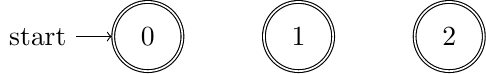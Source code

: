 \documentclass[tikz]{standalone}
\usetikzlibrary{arrows, automata, calc, positioning}
\begin{document}
\begin{tikzpicture}
    \node[state, initial, accepting] (0) at (0,0) {0};
    \node[state, accepting ] (1) [right=of 0] {1};
    \node[state, accepting ] (2) [right=of 1] {2};

%    \path[->]
%        (0) edge [loop above] node [above] {L}
%            edge node [above] {H} (1)
%        (1) edge [loop above] node [above] {H} (1)
%        (1) edge node [above] {L} (2)
%        (2) edge [loop above] node [above] {L} (2);
\end{tikzpicture}
\end{document}
